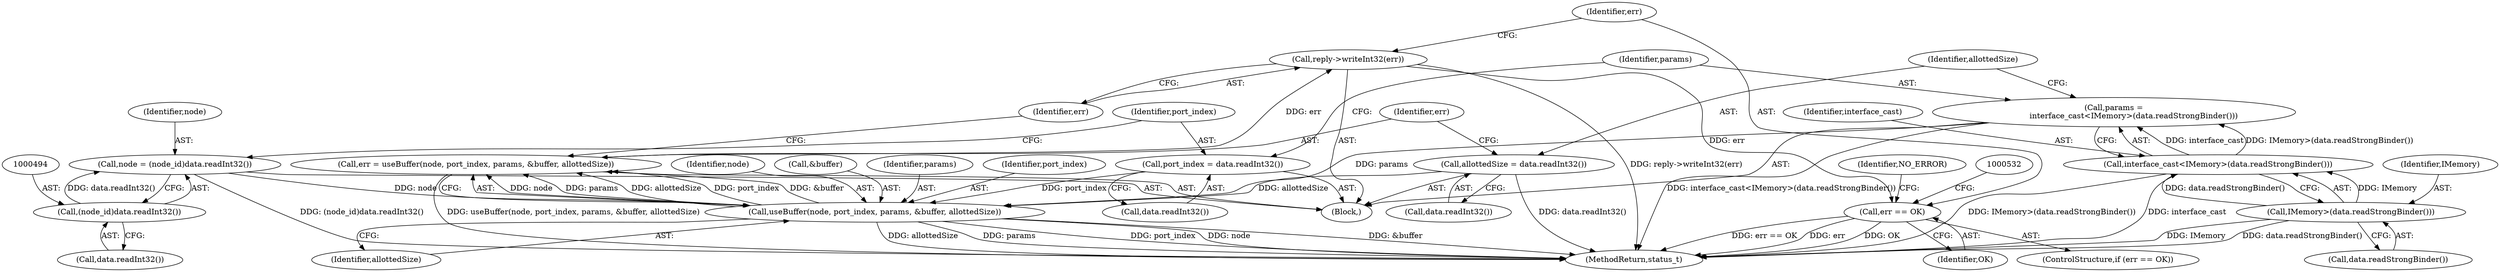 digraph "0_Android_8d87321b704cb3f88e8cae668937d001fd63d5e3@API" {
"1000523" [label="(Call,reply->writeInt32(err))"];
"1000514" [label="(Call,err = useBuffer(node, port_index, params, &buffer, allottedSize))"];
"1000516" [label="(Call,useBuffer(node, port_index, params, &buffer, allottedSize))"];
"1000491" [label="(Call,node = (node_id)data.readInt32())"];
"1000493" [label="(Call,(node_id)data.readInt32())"];
"1000497" [label="(Call,port_index = data.readInt32())"];
"1000501" [label="(Call,params =\n                interface_cast<IMemory>(data.readStrongBinder()))"];
"1000503" [label="(Call,interface_cast<IMemory>(data.readStrongBinder()))"];
"1000505" [label="(Call,IMemory>(data.readStrongBinder()))"];
"1000509" [label="(Call,allottedSize = data.readInt32())"];
"1000526" [label="(Call,err == OK)"];
"1000517" [label="(Identifier,node)"];
"1000535" [label="(Identifier,NO_ERROR)"];
"1001207" [label="(MethodReturn,status_t)"];
"1000520" [label="(Call,&buffer)"];
"1000506" [label="(Identifier,IMemory)"];
"1000491" [label="(Call,node = (node_id)data.readInt32())"];
"1000516" [label="(Call,useBuffer(node, port_index, params, &buffer, allottedSize))"];
"1000502" [label="(Identifier,params)"];
"1000492" [label="(Identifier,node)"];
"1000522" [label="(Identifier,allottedSize)"];
"1000519" [label="(Identifier,params)"];
"1000485" [label="(Block,)"];
"1000514" [label="(Call,err = useBuffer(node, port_index, params, &buffer, allottedSize))"];
"1000503" [label="(Call,interface_cast<IMemory>(data.readStrongBinder()))"];
"1000507" [label="(Call,data.readStrongBinder())"];
"1000528" [label="(Identifier,OK)"];
"1000493" [label="(Call,(node_id)data.readInt32())"];
"1000497" [label="(Call,port_index = data.readInt32())"];
"1000501" [label="(Call,params =\n                interface_cast<IMemory>(data.readStrongBinder()))"];
"1000518" [label="(Identifier,port_index)"];
"1000495" [label="(Call,data.readInt32())"];
"1000504" [label="(Identifier,interface_cast)"];
"1000524" [label="(Identifier,err)"];
"1000509" [label="(Call,allottedSize = data.readInt32())"];
"1000499" [label="(Call,data.readInt32())"];
"1000515" [label="(Identifier,err)"];
"1000523" [label="(Call,reply->writeInt32(err))"];
"1000498" [label="(Identifier,port_index)"];
"1000527" [label="(Identifier,err)"];
"1000511" [label="(Call,data.readInt32())"];
"1000526" [label="(Call,err == OK)"];
"1000505" [label="(Call,IMemory>(data.readStrongBinder()))"];
"1000525" [label="(ControlStructure,if (err == OK))"];
"1000510" [label="(Identifier,allottedSize)"];
"1000523" -> "1000485"  [label="AST: "];
"1000523" -> "1000524"  [label="CFG: "];
"1000524" -> "1000523"  [label="AST: "];
"1000527" -> "1000523"  [label="CFG: "];
"1000523" -> "1001207"  [label="DDG: reply->writeInt32(err)"];
"1000514" -> "1000523"  [label="DDG: err"];
"1000523" -> "1000526"  [label="DDG: err"];
"1000514" -> "1000485"  [label="AST: "];
"1000514" -> "1000516"  [label="CFG: "];
"1000515" -> "1000514"  [label="AST: "];
"1000516" -> "1000514"  [label="AST: "];
"1000524" -> "1000514"  [label="CFG: "];
"1000514" -> "1001207"  [label="DDG: useBuffer(node, port_index, params, &buffer, allottedSize)"];
"1000516" -> "1000514"  [label="DDG: node"];
"1000516" -> "1000514"  [label="DDG: params"];
"1000516" -> "1000514"  [label="DDG: allottedSize"];
"1000516" -> "1000514"  [label="DDG: port_index"];
"1000516" -> "1000514"  [label="DDG: &buffer"];
"1000516" -> "1000522"  [label="CFG: "];
"1000517" -> "1000516"  [label="AST: "];
"1000518" -> "1000516"  [label="AST: "];
"1000519" -> "1000516"  [label="AST: "];
"1000520" -> "1000516"  [label="AST: "];
"1000522" -> "1000516"  [label="AST: "];
"1000516" -> "1001207"  [label="DDG: &buffer"];
"1000516" -> "1001207"  [label="DDG: allottedSize"];
"1000516" -> "1001207"  [label="DDG: params"];
"1000516" -> "1001207"  [label="DDG: port_index"];
"1000516" -> "1001207"  [label="DDG: node"];
"1000491" -> "1000516"  [label="DDG: node"];
"1000497" -> "1000516"  [label="DDG: port_index"];
"1000501" -> "1000516"  [label="DDG: params"];
"1000509" -> "1000516"  [label="DDG: allottedSize"];
"1000491" -> "1000485"  [label="AST: "];
"1000491" -> "1000493"  [label="CFG: "];
"1000492" -> "1000491"  [label="AST: "];
"1000493" -> "1000491"  [label="AST: "];
"1000498" -> "1000491"  [label="CFG: "];
"1000491" -> "1001207"  [label="DDG: (node_id)data.readInt32()"];
"1000493" -> "1000491"  [label="DDG: data.readInt32()"];
"1000493" -> "1000495"  [label="CFG: "];
"1000494" -> "1000493"  [label="AST: "];
"1000495" -> "1000493"  [label="AST: "];
"1000497" -> "1000485"  [label="AST: "];
"1000497" -> "1000499"  [label="CFG: "];
"1000498" -> "1000497"  [label="AST: "];
"1000499" -> "1000497"  [label="AST: "];
"1000502" -> "1000497"  [label="CFG: "];
"1000501" -> "1000485"  [label="AST: "];
"1000501" -> "1000503"  [label="CFG: "];
"1000502" -> "1000501"  [label="AST: "];
"1000503" -> "1000501"  [label="AST: "];
"1000510" -> "1000501"  [label="CFG: "];
"1000501" -> "1001207"  [label="DDG: interface_cast<IMemory>(data.readStrongBinder())"];
"1000503" -> "1000501"  [label="DDG: interface_cast"];
"1000503" -> "1000501"  [label="DDG: IMemory>(data.readStrongBinder())"];
"1000503" -> "1000505"  [label="CFG: "];
"1000504" -> "1000503"  [label="AST: "];
"1000505" -> "1000503"  [label="AST: "];
"1000503" -> "1001207"  [label="DDG: IMemory>(data.readStrongBinder())"];
"1000503" -> "1001207"  [label="DDG: interface_cast"];
"1000505" -> "1000503"  [label="DDG: IMemory"];
"1000505" -> "1000503"  [label="DDG: data.readStrongBinder()"];
"1000505" -> "1000507"  [label="CFG: "];
"1000506" -> "1000505"  [label="AST: "];
"1000507" -> "1000505"  [label="AST: "];
"1000505" -> "1001207"  [label="DDG: IMemory"];
"1000505" -> "1001207"  [label="DDG: data.readStrongBinder()"];
"1000509" -> "1000485"  [label="AST: "];
"1000509" -> "1000511"  [label="CFG: "];
"1000510" -> "1000509"  [label="AST: "];
"1000511" -> "1000509"  [label="AST: "];
"1000515" -> "1000509"  [label="CFG: "];
"1000509" -> "1001207"  [label="DDG: data.readInt32()"];
"1000526" -> "1000525"  [label="AST: "];
"1000526" -> "1000528"  [label="CFG: "];
"1000527" -> "1000526"  [label="AST: "];
"1000528" -> "1000526"  [label="AST: "];
"1000532" -> "1000526"  [label="CFG: "];
"1000535" -> "1000526"  [label="CFG: "];
"1000526" -> "1001207"  [label="DDG: OK"];
"1000526" -> "1001207"  [label="DDG: err == OK"];
"1000526" -> "1001207"  [label="DDG: err"];
}

